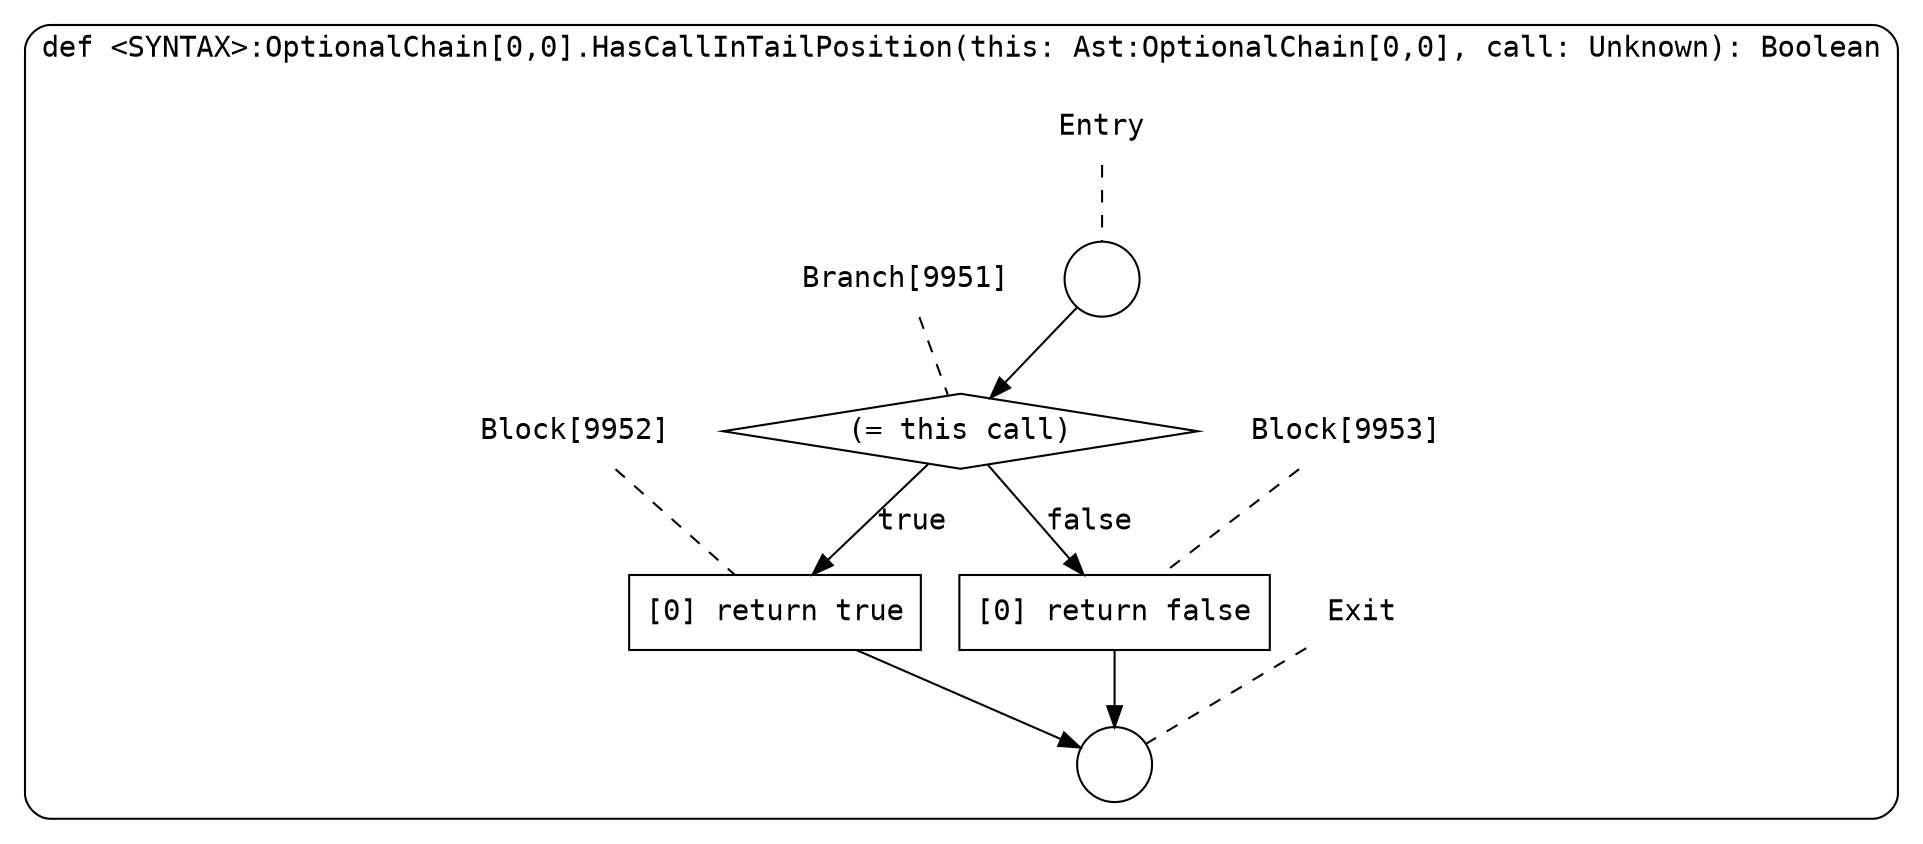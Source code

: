 digraph {
  graph [fontname = "Consolas"]
  node [fontname = "Consolas"]
  edge [fontname = "Consolas"]
  subgraph cluster1859 {
    label = "def <SYNTAX>:OptionalChain[0,0].HasCallInTailPosition(this: Ast:OptionalChain[0,0], call: Unknown): Boolean"
    style = rounded
    cluster1859_entry_name [shape=none, label=<<font color="black">Entry</font>>]
    cluster1859_entry_name -> cluster1859_entry [arrowhead=none, color="black", style=dashed]
    cluster1859_entry [shape=circle label=" " color="black" fillcolor="white" style=filled]
    cluster1859_entry -> node9951 [color="black"]
    cluster1859_exit_name [shape=none, label=<<font color="black">Exit</font>>]
    cluster1859_exit_name -> cluster1859_exit [arrowhead=none, color="black", style=dashed]
    cluster1859_exit [shape=circle label=" " color="black" fillcolor="white" style=filled]
    node9951_name [shape=none, label=<<font color="black">Branch[9951]</font>>]
    node9951_name -> node9951 [arrowhead=none, color="black", style=dashed]
    node9951 [shape=diamond, label=<<font color="black">(= this call)</font>> color="black" fillcolor="white", style=filled]
    node9951 -> node9952 [label=<<font color="black">true</font>> color="black"]
    node9951 -> node9953 [label=<<font color="black">false</font>> color="black"]
    node9952_name [shape=none, label=<<font color="black">Block[9952]</font>>]
    node9952_name -> node9952 [arrowhead=none, color="black", style=dashed]
    node9952 [shape=box, label=<<font color="black">[0] return true<BR ALIGN="LEFT"/></font>> color="black" fillcolor="white", style=filled]
    node9952 -> cluster1859_exit [color="black"]
    node9953_name [shape=none, label=<<font color="black">Block[9953]</font>>]
    node9953_name -> node9953 [arrowhead=none, color="black", style=dashed]
    node9953 [shape=box, label=<<font color="black">[0] return false<BR ALIGN="LEFT"/></font>> color="black" fillcolor="white", style=filled]
    node9953 -> cluster1859_exit [color="black"]
  }
}